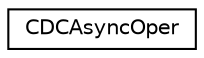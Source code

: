 digraph "Graphical Class Hierarchy"
{
  edge [fontname="Helvetica",fontsize="10",labelfontname="Helvetica",labelfontsize="10"];
  node [fontname="Helvetica",fontsize="10",shape=record];
  rankdir="LR";
  Node1 [label="CDCAsyncOper",height=0.2,width=0.4,color="black", fillcolor="white", style="filled",URL="$class_c_d_c_async_oper.html"];
}
